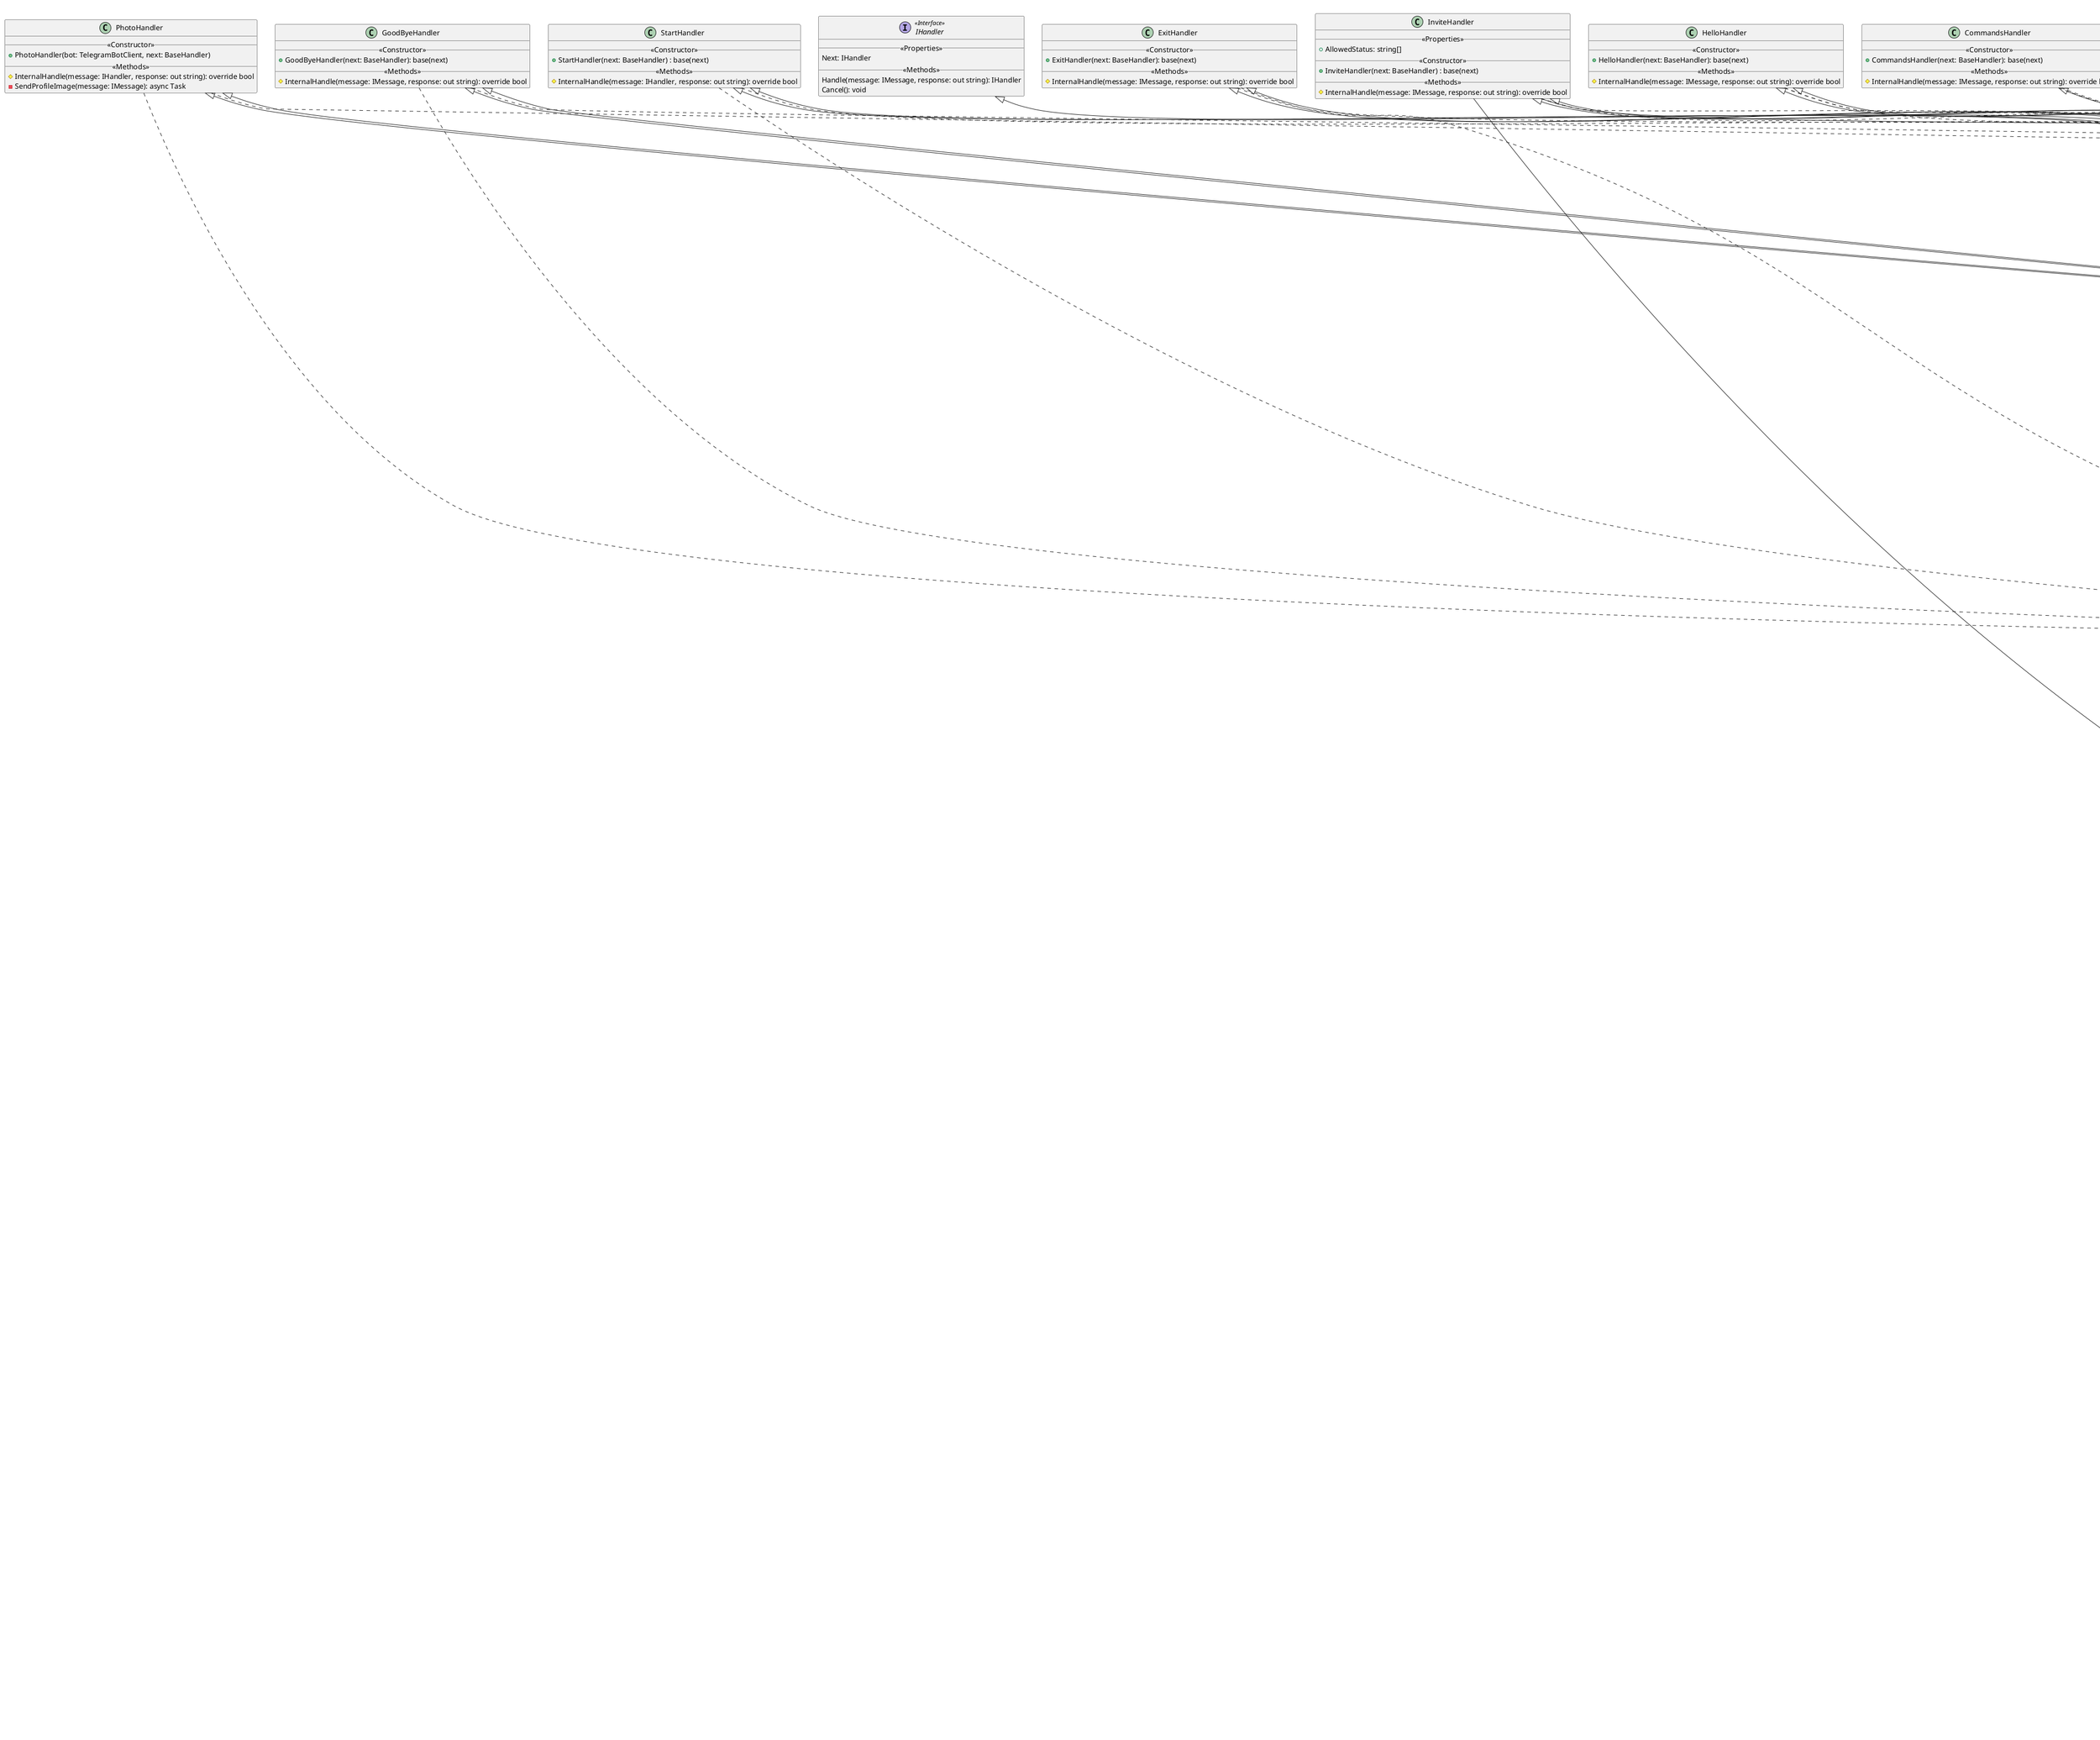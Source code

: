 @startuml

class TelegramAdapter {
    __<<Properties>>__
    + Text: string
    + UserId: string
    + ChatId: string
    + FirstName: string
    + LastName: string
    + Date: DateTime 
    + PhoneNumber: string
    __<<Constructor>>__
    + TelegramAdapter(message: Message) 
}

class Buscador {
    __<<Properties>>__
    + Content: string
    - ContentBuilder: StringBuilder
    __<<Public Methods>>__
    + VerOfertasUbicacion(direccion: string): void
    + VerOfertasPalabrasClave(palabrasClave: string): void
    + VerOfertasTipo(tipo: string): void
}

class Datos << (S, SteelBlue) Singleton >> {
    __<<Properties>>__
    - listaAdmins: string[]
    - listaRubros: ArrayList
    - listaTipos: ArrayList
    - listaHabilitaciones: ArrayList
    - listaTokens: List<string>
    - listaOfertas: List<Oferta>
    - listaUsuarioEmpresa: List<UserEmpresa>
    - listaUsuarioEmprendedor: List<UserEmprendedor>
    __<<Public Methods>>__
    + LoadData() : void
    + GetOfertaById(userId: string, oferId: string) : Oferta
    + GetUserById(id: string) : IUser
    + RegistrarUsuarioEmpresa(user: UserEmpresa) : void
    + RegistrarUsuarioEmprendedor(user: UserEmprendedor) : void
    + AgregarToken(token: string) : void
    + EliminarToken(token: string) : void
    + IsOfferValid(userId: string, oferId: string) : bool
    + IsRegistered(id: string) : bool
    + IsAdmin(id: string) : bool 
    + IsTokenValid(token: string) : bool
    + CheckHabilitaciones(habilitacion: string) : bool
    + CheckTipos(tipoProducto: string) : bool
    + CheckRubros(rubro: string) : bool
    + UpdateOfersData() : void
    + UpdateTokensData() : void
    + UpdateEmpresasData() : void
    + UpdateEmprendedoresData() : void
    __<<Private Methods>>__
    - LoadTokensData() : void
    - LoadRegisteredEmpresas() : void
    - LoadRegisteredEmprendedores() : void
    - LoadPublications() : void
}

class Emprendedor{
    __<<Properties>>__
    - compras: ArrayList
    - especializaciones: ArrayList
    + Ubicacion: string
    + Rubro: Rubro
    + Habilitacion: Habilitaciones
    + Especializaciones: ArrayList
    + Compras: ArrayList
    __<<Constructor>>__
    + Emprendedor() <<JsonConstructor>>
    + Emprendedor(ubicacion: string, rubro: Rubro, Habilitacion: Habilitaciones)
    __<<Methods>>__
    + AgregarHabilitacion(habilitacion: string) : void
    + AgregarRubro(rubro: string) : void
    + AgregarEspecializacion(especializacion: string) : void
    + EliminarEspecializacion(especializacion: string) : void
    + ConsumoXTiempo(userEmprendedor: UserEmprendedor) : string
}

class Empresa {
    __<<Properties>>__
    + Nombre: string
    + Ubicacion: string
    + Rubro: Rubro
    + Especializaciones: ArrayList
    + Ofertas: List<Ofertas>
    __<<Constructor>>__
    + Empresa() <<JsonConstructor>>
    + Empresa(nombre: string, ubicacion: string, rubro: Rubro)
    __<<Methods>>__
    + AgregarRubro(rubro: string) : void
    + CrearEmpresa(nombre: string, ubicacion: string, rubro: string) : void
    + AgregarMsjClave(oferId: string, palabra: string) : void
    + AgregarEspecializacion(especializacion: string) : void
    + VerificarVentas(): Dictionary<string, int>
}

class Habilitaciones {
    __<<Properties>>__
    + Habilitaciones: string
    __<<Constructor>>__
    + Habilitaciones() <<JsonConstructor>>
    + Habilitaciones(habilitacion: string)
}

class IdGenerator {
    __<<Methods>>__
    {static}  + GenerateToken(): string
    {static}  + GenerateNumercId(): string
    {static} - generator(lengh: int, charString: string): string
}

class Oferta {
    __<<Properties>>__
    - palabrasClave: ArrayList
    - comprador: UserEmprendedor
    + Id: string
    + Nombre: string
    + Product: Producto
    + PalabrasClave: ArrayList <<JsonConstructor>>
    + HabilitacionesOferta: Habilitaciones
    + IsVendido: bool
    + isRecurrente: bool
    + Comprador: UserEmprendedor
    __<<Constructor>>__
    + Oferta() <<JsonConstructor>>
    + Oferta(nombre: string, product: Producto, isRecurrente: bool, habilitacionesOferta: Habilitaciones)
    __<<Methods>>__
    + AgregarMsjClave(palabra: string): void
}

class Producto {
    __<<Properties>>__
    + IsPesos: bool
    + Nombre: string
    + Descripcion: string
    + Ubicacion: string
    + Valor: int
    + Cantidad: int
    + Tipo: TipoProducto
    __<<Constructor>>__
    + Producto() <<JsonConstructor>>
    + Producto(nombre: string, descripcion: string, ubicacion: string, valor: int, isPesos: bool, cantidad: int, tipo: TipoProducto)
    __<<Methods>>__
    + MonetaryValue(): string
}

class Rubro {
    __<<Properties>>__
    + Rubros: string
    __<<Constructor>>__
    + Rubro() <<JsonConstructor>>
    + Rubro(rubro: string)
}

class Singleton << (S, SteelBlue) Singleton >> {
    __<<Properties>>__
    {static} - instance: Singleton
    __<<Methods>>__
    - Singleton()
    {static} + getInstance(): Singleton
}

class StatusManager  << (S, SteelBlue) Singleton >> {
    __<<Properties>>__
    - userData: Dictionary <string, string>
    __<<Methods>>__
    + ListaEstadoUsuario(): Dictionary <string, string>
    + AgregarEstadoUsuario(id: string, estado: string): void
    + PrintUserStatus(): void
    + CheckStatus(id: string): string
}

class Temp {
    __<<Properties>>__
    + TempData: Dictionary <string, Dictionary<string,string>>
    __<<Methods>>__
    + AddDataById(id: string, key: string, data: string): void
    + GetDataByKey(id: string, key: string): string
    + WipeDataById(id: string): void
}

class TipoProducto {
    __<<Properties>>__
    + Nombre: string
    __<<Constructor>>__
    + TipoProducto() <<JsonConstructor>>
    + TipoProducto(tipo: string)
}

class UserAdmin {
    __<<Properties>>__
    + Id: string
    + Nombre: string
    __<<Constructor>>__
    + UserAdmin(id: string, nombre: string)
    __<<Methods>>__
    {static} + InvitarEmpresa(): string
}

class UserCreator << (S, SteelBlue) Singleton >>{
    __<<Methods>>__
    + CrearUserAdmin(id: string): void
    + CrearUserEmpresa(id: string): void
    + CrearUserEmprendedor(id: string): void
}
 
class UserEmprendedor {
    __<<Properties>>__
    + Id: string
    + Nombre: string
    + Emprendedor: Emprendedor
    __<<Constructor>>__
    + UserEmprendedor() <<JsonConstructor>>
    + UserEmprendedor(id: string, nombre: string)
    __<<Methods>>__
    + AgregarHabilitacion(habilitacion: string): void
    + AgregarRubro(rubro: string): void
    + AgregarEspecializacion(especializacion: string): void
    + EliminarEspecializacion(especializacion: string): void
    + ConsumoXTiempo(): string
    + VerOfertasPalabrasClave(palabraClave: string): string
    + VerOfertasUbicacion(): string
    + VerOfertasTipo(tipo: string): string
}

class UserEmpresa {
    __<<Properties>>__
    + Id: string
    + Nombre: string
    + Empresa: Empresa
    + IsInvited: bool
    __<<Constructor>>__
    + UserEmpresa() <<JsonConstructor>>
    + UserEmpresa(id: string, nombre: string)
    __<<Methods>>__
    + AgregarRubro(rubro: string) : void
    + CrearEmpresa(nombre: string, ubicacion: string, rubro: string) : void
    + CrearMsjClave(oferId: string, palabra: string) : void
    + CrearOferta(datosOferta: string, datosHabilitacion: string, isRecurrente: string, nombreProducto: string, descripcionProducto: string, ubicacionProducto: string, valorProducto: int, valorMoneda: string, cantidadProducto: int, datosTipoProducto: string): void
    + CrearProducto(nombre: string, descripcion: string, ubicacion: string, valor: int, isPesos: bool, cantidad: int, datosTipoProducto: string): Producto
    + ConcretarOferta(input: string, nombreOferta: string): void
    + VerificarVentas(): Dictionary<string, int>
}


interface IMessage << Interface >> {
    __<<Properties>>__
    UserId: string
    ChatId: string
    Text: string
    FirstName: string
    LastName: string
    Date: DateTime
    PhoneNumber: string
}

interface IUser << Interface >> {
    __<<Properties>>__
    Id: string
}

interface IHandler << Interface >> {
    __<<Properties>>__
    Next: IHandler
    __<<Methods>>__
    Handle(message: IMessage, response: out string): IHandler
    Cancel(): void
}


class Distance{
    __<<Properties>>__
    + Found: bool
    + TravelDistance: double
    + TravelDuration: double
    }

class Location{
    __<<Properties>>__
    + Found: bool
    + AddresLine: string
    + CountryRegion: string
    + FormattedAddress: string
    + Locality: string
    + PostalCode: string
    + Latitude: double
    + Longitude: double
}


class LocationApiClient{
    __<<Properties>>__
    {static} - DistanceUrl: string
    {static} - Location: string
    {static} - MapUrl: string
    {static} - RouteUrl: string
    __<<Methods>>__
    + GetLocationAsync(address: string, city: string, department: string, country: string): async Task<Location>
    + GetLocation(address: string, city: string, department: string, country: string): Location
    + GetDistanceAsync(from: Location, to: Location): async Task<Distance>
    + GetDistance(from: Location, to: Location): Distance
    + GetDistanceAsync(from: string, to: string): async Task<Distance>
    + GetDistance(from: string, to: string): Distance
    + DownloadMapAsync(latitude: double, longitude: double, path: string, zoomLevel: int): async Task
    + DownloadMap(latitude: double, longitude: double, zoomLevel: int): void
    + DownloadRouteAsync(fromLatitude: double, fromLongitude: double, toLatitude: double, toLongitude: double, path: string): async Task
    + DownloadRoute(fromLatitude: double, fromLongitude: double, toLatitude: double, toLongitude: double, path: string): void
    + Dispose(): void
    # Dispose(disposing: bool): virtual void
    __<<Private Methods>>__
    {static} - GetUri(baseUrl: string, parameters: IDictionary<string, string>): Uri
}


abstract class BaseHandler{
    __<<Properties>>__
    + Next: IHandler
    + Keywords: string[]
    __<<Constructor>>__
    + BaseHandler(next: IHandler)
    + BaseHandler(keywords: string[], next: BaseHandler)
    __<<Methods>>__
    {abstract} # InternalHandle(message: IMessage, responder: out string): bool
    # InternalCancel(): virtual void
    # CanHandle(message: IMessage): virtual void
    + Handle(message: IMessage, response: out string): IHandler
    + Cancel(): virtual void
}

class StartHandler{
    __<<Constructor>>__
    + StartHandler(next: BaseHandler) : base(next)
    __<<Methods>>__
    # InternalHandle(message: IHandler, response: out string): override bool
}


class PhotoHandler{
    __<<Constructor>>__
    + PhotoHandler(bot: TelegramBotClient, next: BaseHandler)
    __<<Methods>>__
    # InternalHandle(message: IHandler, response: out string): override bool
    - SendProfileImage(message: IMessage): async Task
}








class AddAuthorizationHandler { 
    __<<Properties>>__
    + AllowedStatus: string[]
    __<<Constructor>>__
    + AddAuthorizationHandler(next: BaseHandler) : base(next)
    __<<Methods>>__
    # InternalHandle(message: IMessage, response: out string): override bool
}

class AddKeyWordHandler{
    __<<Properties>>__
    + AllowedStatus: string[]
    __<<Constructor>>__
    + AddKeyWordHandler(next: BaseHandler) : base(next)
    __<<Methods>>__
    # InternalHandle(message: IMessage, response: out string): override bool
}


class CommandsHandler{
    __<<Constructor>>__
    + CommandsHandler(next: BaseHandler): base(next)
    __<<Methods>>__
    # InternalHandle(message: IMessage, response: out string): override bool
}


class EndOfferHandler{
    __<<Properties>>__
    + AllowedStatus: string[]
    __<<Constructor>>__
    + EndOfferHandler(next: BaseHandler) : base(next)
    __<<Methods>>__
    # InternalHandle(message: IMessage, response: out string): override bool
}


class ExitHandler{
    __<<Constructor>>__
    + ExitHandler(next: BaseHandler): base(next)
    __<<Methods>>__
    # InternalHandle(message: IMessage, response: out string): override bool
}



class GoodByeHandler{
    __<<Constructor>>__
    + GoodByeHandler(next: BaseHandler): base(next)
    __<<Methods>>__
    # InternalHandle(message: IMessage, response: out string): override bool
}


class HelloHandler{
    __<<Constructor>>__
    + HelloHandler(next: BaseHandler): base(next)
    __<<Methods>>__
    # InternalHandle(message: IMessage, response: out string): override bool
}



class InviteHandler{
    __<<Properties>>__
    + AllowedStatus: string[]
    __<<Constructor>>__
    + InviteHandler(next: BaseHandler) : base(next)
    __<<Methods>>__
    # InternalHandle(message: IMessage, response: out string): override bool
}




class MaterialsConsumedHandler{
    __<<Properties>>__
    + AllowedStatus: string[]
    __<<Constructor>>__
    + MaterialsConsumedHandler(next: BaseHandler) : base(next)
    __<<Methods>>__
    # InternalHandle(message: IMessage, response: out string): override bool
}


class PeriodOfTimeHandler{
    __<<Properties>>__
    + AllowedStatus: string[]
    __<<Constructor>>__
    + PeriodOfTimeHandler(next: BaseHandler) : base(next)
    __<<Methods>>__
    # InternalHandle(message: IMessage, response: out string): override bool
}


class PublishHandler{
    __<<Properties>>__
    + AllowedStatus: string[]
    __<<Constructor>>__
    + PublishHandler(next: BaseHandler) : base(next)
    __<<Methods>>__
    # InternalHandle(message: IMessage, response: out string): override bool
}




class RegisterHandler{
    __<<Properties>>__
    + AllowedStatus: string[]
    __<<Constructor>>__
    + RegisterHandler(next: BaseHandler) : base(next)
    __<<Methods>>__
    # InternalHandle(message: IMessage, response: out string): override bool
    - generarListaRubros(): StringBuilder
    - generarListaHabilitaciones(): StringBuilder
}






class SearchCategoryHandler{
    __<<Properties>>__
    + AllowedStatus: string[]
    __<<Constructor>>__
    + SearchCategoryHandler(next: BaseHandler) : base(next)
    __<<Methods>>__
    # InternalHandle(message: IMessage, response: out string): override bool
}


class SearchKeyWordsHandler{
    __<<Properties>>__
    + AllowedStatus: string[]
    __<<Constructor>>__
    + SearchKeyWordsHandler(next: BaseHandler) : base(next)
    __<<Methods>>__
    # InternalHandle(message: IMessage, response: out string): override bool
}


class SearchRecurrenciaHandler{
    __<<Properties>>__
    + AllowedStatus: string[]
    __<<Constructor>>__
    + RecurrenciaHandler(next: BaseHandler) : base(next)
    __<<Methods>>__
    # InternalHandle(message: IMessage, response: out string): override bool
}



class SearchZoneHandler{
    __<<Properties>>__
    + AllowedStatus: string[]
    __<<Constructor>>__
    + SearchZoneHandler(next: BaseHandler) : base(next)
    __<<Methods>>__
    # InternalHandle(message: IMessage, response: out string): override bool
}

class ShowInterestInOfferHandler{
    __<<Properties>>__
    + AllowedStatus: string[]
    __<<Constructor>>__
    + ShowInterestInOfferHandler(next: BaseHandler) : base(next)
    __<<Methods>>__
    # InternalHandle(message: IMessage, response: out string): override bool
}






Datos "1" o-- "1" UserEmpresa : UserEmpresa
Datos "1" o-- "1" Rubro : listaRubro
Datos "1" o-- "1" UserEmprendedor: listaUsusarioEmprendedor
Datos "1" o-- "1" Emprendedor: listaEmprendedor
Datos "1" o-- "1" Habilitaciones: listaHabilitaciones
Datos "1" o-- "1" Oferta: listaOferta
Datos "1" o-- "1" TipoProducto: listaTipos


Emprendedor "1" o-- "1" Rubro: Rubro
Emprendedor "1" o-- "1" Habilitaciones: Habilitaciones

UserEmprendedor "1" o-- "1" Emprendedor: Emprendedor 


UserEmpresa "1" o-- "1" Empresa: Empresa


IUser ..|> UserEmprendedor 
IUser ..|> UserEmpresa 
IUser ..|> UserAdmin

Empresa o-- Oferta
Empresa o-- Rubro


Oferta o-- UserEmprendedor
Oferta o-- Producto
Oferta o-- Habilitaciones
Oferta o-- UserEmprendedor
Oferta ..> IdGenerator: Metodo GenerateNumericId()


Producto o-- TipoProducto

UserEmpresa ..> UserCreator
UserEmprendedor ..> UserCreator


ShowInterestInOfferHandler ..> StatusManager
AddAuthorizationHandler ..> StatusManager
AddKeyWordHandler ..> StatusManager
CommandsHandler ..> StatusManager
EndOfferHandler ..> StatusManager
ExitHandler ..> StatusManager
GoodByeHandler ..> StatusManager
HelloHandler ..> StatusManager
InviteHandler ..> StatusManager
MaterialsConsumedHandler ..> StatusManager
PeriodOfTimeHandler ..> StatusManager
PhotoHandler ..> StatusManager
PublishHandler ..> StatusManager
RegisterHandler ..> StatusManager
SearchCategoryHandler ..> StatusManager
SearchKeyWordsHandler ..> StatusManager
RecurrenciaHandler ..> StatusManager
SearchZoneHandler ..> StatusManager
ShowInterestInOfferHandler ..> StatusManager
StartHandler ..> StatusManager

BaseHandler ..> IMessage
ShowInterestInOfferHandler ..> IMessage
AddAuthorizationHandler ..> IMessage
AddKeyWordHandler ..> IMessage
CommandsHandler ..> IMessage
EndOfferHandler ..> IMessage
ExitHandler ..> IMessage
GoodByeHandler ..> IMessage
HelloHandler ..> IMessage
InviteHandler ..> IMessage
MaterialsConsumedHandler ..> IMessage
PeriodOfTimeHandler ..> IMessage
PhotoHandler ..> IMessage
PublishHandler ..> IMessage
RegisterHandler ..> IMessage
SearchCategoryHandler ..> IMessage
SearchKeyWordsHandler ..> IMessage
RecurrenciaHandler ..> IMessage
SearchZoneHandler ..> IMessage
ShowInterestInOfferHandler ..> IMessage
StartHandler ..> IMessage

ShowInterestInOfferHandler <|-- BaseHandler
AddAuthorizationHandler <|-- BaseHandler
AddKeyWordHandler <|-- BaseHandler
CommandsHandler <|-- BaseHandler
EndOfferHandler <|-- BaseHandler
ExitHandler <|-- BaseHandler
GoodByeHandler <|-- BaseHandler
HelloHandler <|-- BaseHandler
InviteHandler <|-- BaseHandler
MaterialsConsumedHandler <|-- BaseHandler
PeriodOfTimeHandler <|-- BaseHandler
PhotoHandler <|-- BaseHandler
PublishHandler <|-- BaseHandler
RegisterHandler <|-- BaseHandler
SearchCategoryHandler <|-- BaseHandler
SearchKeyWordsHandler <|-- BaseHandler
RecurrenciaHandler <|-- BaseHandler
SearchZoneHandler <|-- BaseHandler
ShowInterestInOfferHandler <|-- BaseHandler
StartHandler <|-- BaseHandler



ShowInterestInOfferHandler --> Datos
AddAuthorizationHandler --> Datos
AddKeyWordHandler --> Datos
EndOfferHandler --> Datos
InviteHandler --> Datos
MaterialsConsumedHandler --> Datos
PeriodOfTimeHandler --> Datos
PublishHandler --> Datos
RegisterHandler --> Datos
SearchCategoryHandler --> Datos
SearchKeyWordsHandler --> Datos
RecurrenciaHandler --> Datos
SearchZoneHandler --> Datos
ShowInterestInOfferHandler --> Datos

AddAuthorizationHandler <-- UserEmprendedor


AddKeyWordHandler <-- UserEmpresa
AddKeyWordHandler <-- Temp


EndOfferHandler <|-- BaseHandler
EndOfferHandler --> UserEmpresa

InviteHandler --> UserEmprendedor

MaterialsConsumedHandler --> UserEmprendedor

PeriodOfTimeHandler --> UserEmpresa

PublishHandler --> UserEmpresa
PublishHandler --> Temp
PublishHandler --> LocationApiClient
PublishHandler --> Location


RegisterHandler --> UserCreator
RegisterHandler --> Temp
RegisterHandler --> LocationApiClient
RegisterHandler --> Location

Buscador --> Distance

SearchCategoryHandler --> UserEmprendedor

SearchKeyWordsHandler --> UserEmprendedor

SearchRecurrencyHandler --> UserEmprendedor

SearchZoneHandler --> UserEmprendedor

ShowInterestInOfferHandler --> UserEmprendedor


AddAuthorizationHandler <|-- BaseHandler
ExitHandler <|-- BaseHandler
GoodByeHandler <|-- BaseHandler
HelloHandler <|-- BaseHandler
InviteHandler <|-- BaseHandler
MaterialsConsumedHandler <|-- BaseHandler
PeriodOfTimeHandler <|-- BaseHandler
PhotoHandler <|-- BaseHandler
PublishHandler <|-- BaseHandler
RegisterHandler <|-- BaseHandler
SearchCategoryHandler <|-- BaseHandler
SearchKeyWordsHandler <|-- BaseHandler
RecurrenciaHandler <|-- BaseHandler
SearchZoneHandler <|-- BaseHandler
ShowInterestInOfferHandler <|-- BaseHandler
StartHandler <|-- BaseHandler

IMessage <|-- TelegramAdapter

IHandler <|-- BaseHandler

IUser ..> Datos: GetUserById()













UserEmpresa "1" o-- "1" Empresa : Empresa




@enduml 